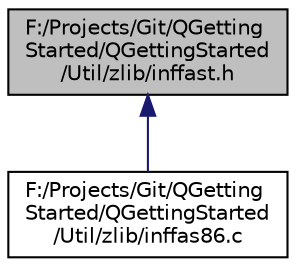 digraph "F:/Projects/Git/QGettingStarted/QGettingStarted/Util/zlib/inffast.h"
{
  edge [fontname="Helvetica",fontsize="10",labelfontname="Helvetica",labelfontsize="10"];
  node [fontname="Helvetica",fontsize="10",shape=record];
  Node1 [label="F:/Projects/Git/QGetting\lStarted/QGettingStarted\l/Util/zlib/inffast.h",height=0.2,width=0.4,color="black", fillcolor="grey75", style="filled", fontcolor="black"];
  Node1 -> Node2 [dir="back",color="midnightblue",fontsize="10",style="solid",fontname="Helvetica"];
  Node2 [label="F:/Projects/Git/QGetting\lStarted/QGettingStarted\l/Util/zlib/inffas86.c",height=0.2,width=0.4,color="black", fillcolor="white", style="filled",URL="$inffas86_8c.html"];
}
